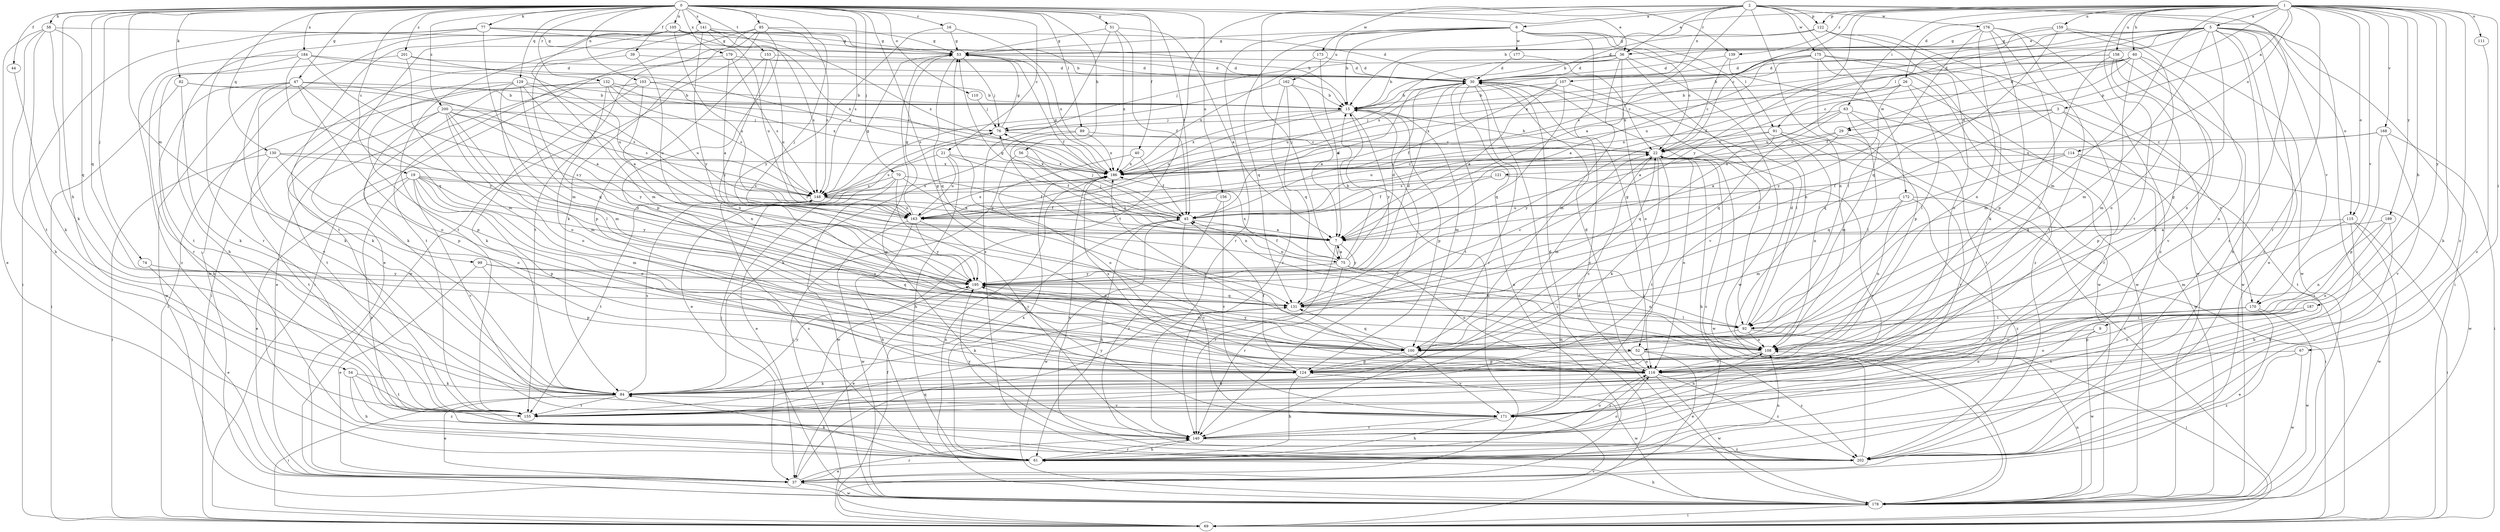 strict digraph  {
0;
1;
2;
3;
5;
6;
7;
9;
15;
16;
19;
21;
22;
26;
29;
30;
36;
37;
39;
40;
44;
45;
47;
51;
52;
53;
54;
56;
58;
60;
61;
63;
67;
69;
70;
74;
75;
76;
77;
82;
84;
85;
89;
91;
92;
99;
100;
103;
105;
107;
108;
110;
111;
114;
115;
116;
121;
122;
124;
129;
130;
131;
132;
139;
140;
141;
148;
153;
155;
156;
158;
159;
162;
163;
168;
170;
171;
172;
173;
175;
176;
177;
178;
179;
184;
186;
187;
189;
195;
200;
201;
202;
0 -> 16  [label=c];
0 -> 19  [label=c];
0 -> 21  [label=c];
0 -> 36  [label=e];
0 -> 39  [label=f];
0 -> 40  [label=f];
0 -> 44  [label=f];
0 -> 45  [label=f];
0 -> 47  [label=g];
0 -> 51  [label=g];
0 -> 52  [label=g];
0 -> 54  [label=h];
0 -> 56  [label=h];
0 -> 58  [label=h];
0 -> 70  [label=j];
0 -> 74  [label=j];
0 -> 75  [label=j];
0 -> 77  [label=k];
0 -> 82  [label=k];
0 -> 85  [label=l];
0 -> 89  [label=l];
0 -> 99  [label=m];
0 -> 103  [label=n];
0 -> 105  [label=n];
0 -> 110  [label=o];
0 -> 129  [label=q];
0 -> 130  [label=q];
0 -> 131  [label=q];
0 -> 132  [label=r];
0 -> 139  [label=r];
0 -> 141  [label=s];
0 -> 148  [label=s];
0 -> 153  [label=t];
0 -> 156  [label=u];
0 -> 179  [label=x];
0 -> 184  [label=x];
0 -> 200  [label=z];
0 -> 201  [label=z];
1 -> 3  [label=a];
1 -> 5  [label=a];
1 -> 9  [label=b];
1 -> 15  [label=b];
1 -> 22  [label=c];
1 -> 26  [label=d];
1 -> 60  [label=h];
1 -> 61  [label=h];
1 -> 63  [label=i];
1 -> 67  [label=i];
1 -> 100  [label=m];
1 -> 111  [label=o];
1 -> 114  [label=o];
1 -> 115  [label=o];
1 -> 121  [label=p];
1 -> 122  [label=p];
1 -> 139  [label=r];
1 -> 140  [label=r];
1 -> 155  [label=t];
1 -> 158  [label=u];
1 -> 159  [label=u];
1 -> 168  [label=v];
1 -> 170  [label=v];
1 -> 187  [label=y];
1 -> 189  [label=y];
1 -> 195  [label=y];
1 -> 202  [label=z];
2 -> 6  [label=a];
2 -> 7  [label=a];
2 -> 36  [label=e];
2 -> 69  [label=i];
2 -> 75  [label=j];
2 -> 107  [label=n];
2 -> 108  [label=n];
2 -> 122  [label=p];
2 -> 155  [label=t];
2 -> 172  [label=w];
2 -> 173  [label=w];
2 -> 175  [label=w];
2 -> 176  [label=w];
2 -> 202  [label=z];
3 -> 29  [label=d];
3 -> 124  [label=p];
3 -> 131  [label=q];
3 -> 170  [label=v];
3 -> 186  [label=x];
5 -> 15  [label=b];
5 -> 29  [label=d];
5 -> 36  [label=e];
5 -> 37  [label=e];
5 -> 45  [label=f];
5 -> 52  [label=g];
5 -> 61  [label=h];
5 -> 69  [label=i];
5 -> 91  [label=l];
5 -> 100  [label=m];
5 -> 115  [label=o];
5 -> 148  [label=s];
5 -> 170  [label=v];
5 -> 186  [label=x];
5 -> 202  [label=z];
6 -> 15  [label=b];
6 -> 22  [label=c];
6 -> 52  [label=g];
6 -> 53  [label=g];
6 -> 91  [label=l];
6 -> 108  [label=n];
6 -> 131  [label=q];
6 -> 140  [label=r];
6 -> 162  [label=u];
6 -> 177  [label=w];
7 -> 53  [label=g];
7 -> 75  [label=j];
7 -> 76  [label=j];
7 -> 140  [label=r];
7 -> 195  [label=y];
9 -> 108  [label=n];
9 -> 116  [label=o];
9 -> 178  [label=w];
15 -> 76  [label=j];
15 -> 100  [label=m];
15 -> 124  [label=p];
15 -> 140  [label=r];
15 -> 163  [label=u];
15 -> 186  [label=x];
15 -> 195  [label=y];
16 -> 53  [label=g];
16 -> 186  [label=x];
16 -> 195  [label=y];
19 -> 37  [label=e];
19 -> 45  [label=f];
19 -> 100  [label=m];
19 -> 116  [label=o];
19 -> 124  [label=p];
19 -> 148  [label=s];
19 -> 171  [label=v];
19 -> 195  [label=y];
19 -> 202  [label=z];
21 -> 45  [label=f];
21 -> 61  [label=h];
21 -> 148  [label=s];
21 -> 163  [label=u];
21 -> 186  [label=x];
22 -> 15  [label=b];
22 -> 61  [label=h];
22 -> 84  [label=k];
22 -> 100  [label=m];
22 -> 116  [label=o];
22 -> 155  [label=t];
22 -> 178  [label=w];
22 -> 186  [label=x];
26 -> 15  [label=b];
26 -> 92  [label=l];
26 -> 140  [label=r];
26 -> 186  [label=x];
26 -> 195  [label=y];
29 -> 7  [label=a];
29 -> 22  [label=c];
29 -> 92  [label=l];
29 -> 163  [label=u];
30 -> 15  [label=b];
30 -> 37  [label=e];
30 -> 69  [label=i];
30 -> 92  [label=l];
30 -> 140  [label=r];
30 -> 155  [label=t];
36 -> 15  [label=b];
36 -> 30  [label=d];
36 -> 76  [label=j];
36 -> 100  [label=m];
36 -> 116  [label=o];
36 -> 163  [label=u];
36 -> 171  [label=v];
36 -> 178  [label=w];
37 -> 15  [label=b];
37 -> 131  [label=q];
37 -> 140  [label=r];
37 -> 178  [label=w];
39 -> 30  [label=d];
39 -> 69  [label=i];
39 -> 108  [label=n];
40 -> 45  [label=f];
40 -> 116  [label=o];
40 -> 186  [label=x];
44 -> 84  [label=k];
45 -> 7  [label=a];
45 -> 30  [label=d];
45 -> 61  [label=h];
45 -> 76  [label=j];
45 -> 171  [label=v];
45 -> 178  [label=w];
47 -> 7  [label=a];
47 -> 15  [label=b];
47 -> 61  [label=h];
47 -> 84  [label=k];
47 -> 116  [label=o];
47 -> 171  [label=v];
47 -> 178  [label=w];
47 -> 195  [label=y];
51 -> 7  [label=a];
51 -> 45  [label=f];
51 -> 53  [label=g];
51 -> 186  [label=x];
51 -> 202  [label=z];
52 -> 37  [label=e];
52 -> 116  [label=o];
52 -> 124  [label=p];
52 -> 202  [label=z];
53 -> 30  [label=d];
53 -> 45  [label=f];
53 -> 76  [label=j];
53 -> 131  [label=q];
54 -> 61  [label=h];
54 -> 84  [label=k];
54 -> 155  [label=t];
54 -> 202  [label=z];
56 -> 69  [label=i];
56 -> 108  [label=n];
56 -> 186  [label=x];
58 -> 37  [label=e];
58 -> 53  [label=g];
58 -> 61  [label=h];
58 -> 84  [label=k];
58 -> 131  [label=q];
58 -> 155  [label=t];
60 -> 22  [label=c];
60 -> 30  [label=d];
60 -> 45  [label=f];
60 -> 100  [label=m];
60 -> 108  [label=n];
60 -> 116  [label=o];
60 -> 163  [label=u];
60 -> 186  [label=x];
61 -> 37  [label=e];
61 -> 84  [label=k];
61 -> 108  [label=n];
61 -> 116  [label=o];
61 -> 140  [label=r];
61 -> 148  [label=s];
61 -> 186  [label=x];
63 -> 7  [label=a];
63 -> 76  [label=j];
63 -> 100  [label=m];
63 -> 131  [label=q];
63 -> 155  [label=t];
63 -> 178  [label=w];
67 -> 116  [label=o];
67 -> 178  [label=w];
67 -> 202  [label=z];
69 -> 45  [label=f];
69 -> 171  [label=v];
70 -> 7  [label=a];
70 -> 37  [label=e];
70 -> 45  [label=f];
70 -> 140  [label=r];
70 -> 148  [label=s];
70 -> 178  [label=w];
74 -> 37  [label=e];
74 -> 195  [label=y];
75 -> 7  [label=a];
75 -> 15  [label=b];
75 -> 30  [label=d];
75 -> 45  [label=f];
75 -> 92  [label=l];
75 -> 108  [label=n];
75 -> 116  [label=o];
75 -> 140  [label=r];
75 -> 186  [label=x];
75 -> 195  [label=y];
76 -> 22  [label=c];
76 -> 37  [label=e];
76 -> 53  [label=g];
77 -> 15  [label=b];
77 -> 30  [label=d];
77 -> 53  [label=g];
77 -> 61  [label=h];
77 -> 69  [label=i];
77 -> 100  [label=m];
77 -> 140  [label=r];
82 -> 15  [label=b];
82 -> 69  [label=i];
82 -> 84  [label=k];
82 -> 148  [label=s];
84 -> 22  [label=c];
84 -> 37  [label=e];
84 -> 69  [label=i];
84 -> 148  [label=s];
84 -> 155  [label=t];
84 -> 171  [label=v];
84 -> 195  [label=y];
85 -> 53  [label=g];
85 -> 69  [label=i];
85 -> 84  [label=k];
85 -> 124  [label=p];
85 -> 148  [label=s];
85 -> 155  [label=t];
85 -> 178  [label=w];
89 -> 22  [label=c];
89 -> 84  [label=k];
89 -> 108  [label=n];
89 -> 186  [label=x];
91 -> 22  [label=c];
91 -> 69  [label=i];
91 -> 108  [label=n];
91 -> 131  [label=q];
91 -> 140  [label=r];
91 -> 195  [label=y];
92 -> 30  [label=d];
92 -> 69  [label=i];
92 -> 100  [label=m];
92 -> 108  [label=n];
99 -> 37  [label=e];
99 -> 124  [label=p];
99 -> 131  [label=q];
99 -> 195  [label=y];
100 -> 124  [label=p];
100 -> 131  [label=q];
100 -> 171  [label=v];
100 -> 195  [label=y];
103 -> 15  [label=b];
103 -> 37  [label=e];
103 -> 84  [label=k];
103 -> 108  [label=n];
103 -> 186  [label=x];
105 -> 15  [label=b];
105 -> 53  [label=g];
105 -> 100  [label=m];
105 -> 155  [label=t];
105 -> 163  [label=u];
105 -> 178  [label=w];
105 -> 186  [label=x];
107 -> 7  [label=a];
107 -> 15  [label=b];
107 -> 45  [label=f];
107 -> 92  [label=l];
107 -> 131  [label=q];
108 -> 53  [label=g];
108 -> 116  [label=o];
110 -> 76  [label=j];
111 -> 202  [label=z];
114 -> 45  [label=f];
114 -> 131  [label=q];
114 -> 155  [label=t];
114 -> 178  [label=w];
114 -> 186  [label=x];
115 -> 7  [label=a];
115 -> 61  [label=h];
115 -> 69  [label=i];
115 -> 100  [label=m];
115 -> 178  [label=w];
116 -> 30  [label=d];
116 -> 84  [label=k];
116 -> 140  [label=r];
116 -> 178  [label=w];
116 -> 186  [label=x];
116 -> 202  [label=z];
121 -> 45  [label=f];
121 -> 148  [label=s];
121 -> 171  [label=v];
122 -> 30  [label=d];
122 -> 53  [label=g];
122 -> 84  [label=k];
122 -> 116  [label=o];
122 -> 178  [label=w];
124 -> 22  [label=c];
124 -> 45  [label=f];
124 -> 61  [label=h];
124 -> 84  [label=k];
124 -> 178  [label=w];
124 -> 186  [label=x];
129 -> 7  [label=a];
129 -> 15  [label=b];
129 -> 84  [label=k];
129 -> 100  [label=m];
129 -> 124  [label=p];
129 -> 131  [label=q];
129 -> 163  [label=u];
130 -> 69  [label=i];
130 -> 116  [label=o];
130 -> 148  [label=s];
130 -> 155  [label=t];
130 -> 186  [label=x];
131 -> 22  [label=c];
131 -> 84  [label=k];
131 -> 92  [label=l];
132 -> 15  [label=b];
132 -> 22  [label=c];
132 -> 69  [label=i];
132 -> 84  [label=k];
132 -> 116  [label=o];
132 -> 148  [label=s];
132 -> 163  [label=u];
139 -> 22  [label=c];
139 -> 30  [label=d];
139 -> 178  [label=w];
140 -> 53  [label=g];
140 -> 61  [label=h];
140 -> 116  [label=o];
140 -> 195  [label=y];
140 -> 202  [label=z];
141 -> 37  [label=e];
141 -> 53  [label=g];
141 -> 116  [label=o];
141 -> 148  [label=s];
141 -> 155  [label=t];
141 -> 163  [label=u];
141 -> 186  [label=x];
141 -> 195  [label=y];
148 -> 45  [label=f];
148 -> 53  [label=g];
148 -> 155  [label=t];
148 -> 163  [label=u];
153 -> 30  [label=d];
153 -> 124  [label=p];
153 -> 163  [label=u];
153 -> 195  [label=y];
156 -> 163  [label=u];
156 -> 171  [label=v];
156 -> 202  [label=z];
158 -> 15  [label=b];
158 -> 30  [label=d];
158 -> 84  [label=k];
158 -> 100  [label=m];
158 -> 171  [label=v];
158 -> 178  [label=w];
159 -> 53  [label=g];
159 -> 116  [label=o];
159 -> 131  [label=q];
159 -> 163  [label=u];
159 -> 178  [label=w];
162 -> 7  [label=a];
162 -> 15  [label=b];
162 -> 131  [label=q];
162 -> 140  [label=r];
162 -> 148  [label=s];
163 -> 53  [label=g];
163 -> 61  [label=h];
163 -> 116  [label=o];
163 -> 178  [label=w];
163 -> 186  [label=x];
163 -> 195  [label=y];
168 -> 22  [label=c];
168 -> 69  [label=i];
168 -> 124  [label=p];
168 -> 171  [label=v];
168 -> 186  [label=x];
170 -> 37  [label=e];
170 -> 92  [label=l];
170 -> 116  [label=o];
170 -> 178  [label=w];
171 -> 30  [label=d];
171 -> 61  [label=h];
171 -> 108  [label=n];
171 -> 140  [label=r];
171 -> 195  [label=y];
172 -> 69  [label=i];
172 -> 100  [label=m];
172 -> 108  [label=n];
172 -> 163  [label=u];
172 -> 202  [label=z];
173 -> 7  [label=a];
173 -> 30  [label=d];
173 -> 186  [label=x];
175 -> 7  [label=a];
175 -> 30  [label=d];
175 -> 69  [label=i];
175 -> 124  [label=p];
175 -> 178  [label=w];
175 -> 186  [label=x];
175 -> 202  [label=z];
176 -> 53  [label=g];
176 -> 92  [label=l];
176 -> 108  [label=n];
176 -> 116  [label=o];
176 -> 124  [label=p];
176 -> 155  [label=t];
176 -> 202  [label=z];
177 -> 22  [label=c];
177 -> 30  [label=d];
178 -> 30  [label=d];
178 -> 61  [label=h];
178 -> 69  [label=i];
178 -> 76  [label=j];
178 -> 108  [label=n];
178 -> 186  [label=x];
179 -> 7  [label=a];
179 -> 30  [label=d];
179 -> 148  [label=s];
179 -> 155  [label=t];
184 -> 30  [label=d];
184 -> 131  [label=q];
184 -> 140  [label=r];
184 -> 163  [label=u];
184 -> 195  [label=y];
184 -> 202  [label=z];
186 -> 22  [label=c];
186 -> 53  [label=g];
186 -> 148  [label=s];
187 -> 92  [label=l];
187 -> 116  [label=o];
187 -> 124  [label=p];
187 -> 155  [label=t];
189 -> 7  [label=a];
189 -> 61  [label=h];
189 -> 108  [label=n];
189 -> 116  [label=o];
195 -> 30  [label=d];
195 -> 37  [label=e];
195 -> 100  [label=m];
195 -> 131  [label=q];
200 -> 76  [label=j];
200 -> 92  [label=l];
200 -> 100  [label=m];
200 -> 116  [label=o];
200 -> 124  [label=p];
200 -> 148  [label=s];
200 -> 155  [label=t];
200 -> 195  [label=y];
201 -> 30  [label=d];
201 -> 100  [label=m];
201 -> 155  [label=t];
201 -> 186  [label=x];
202 -> 22  [label=c];
202 -> 186  [label=x];
}
